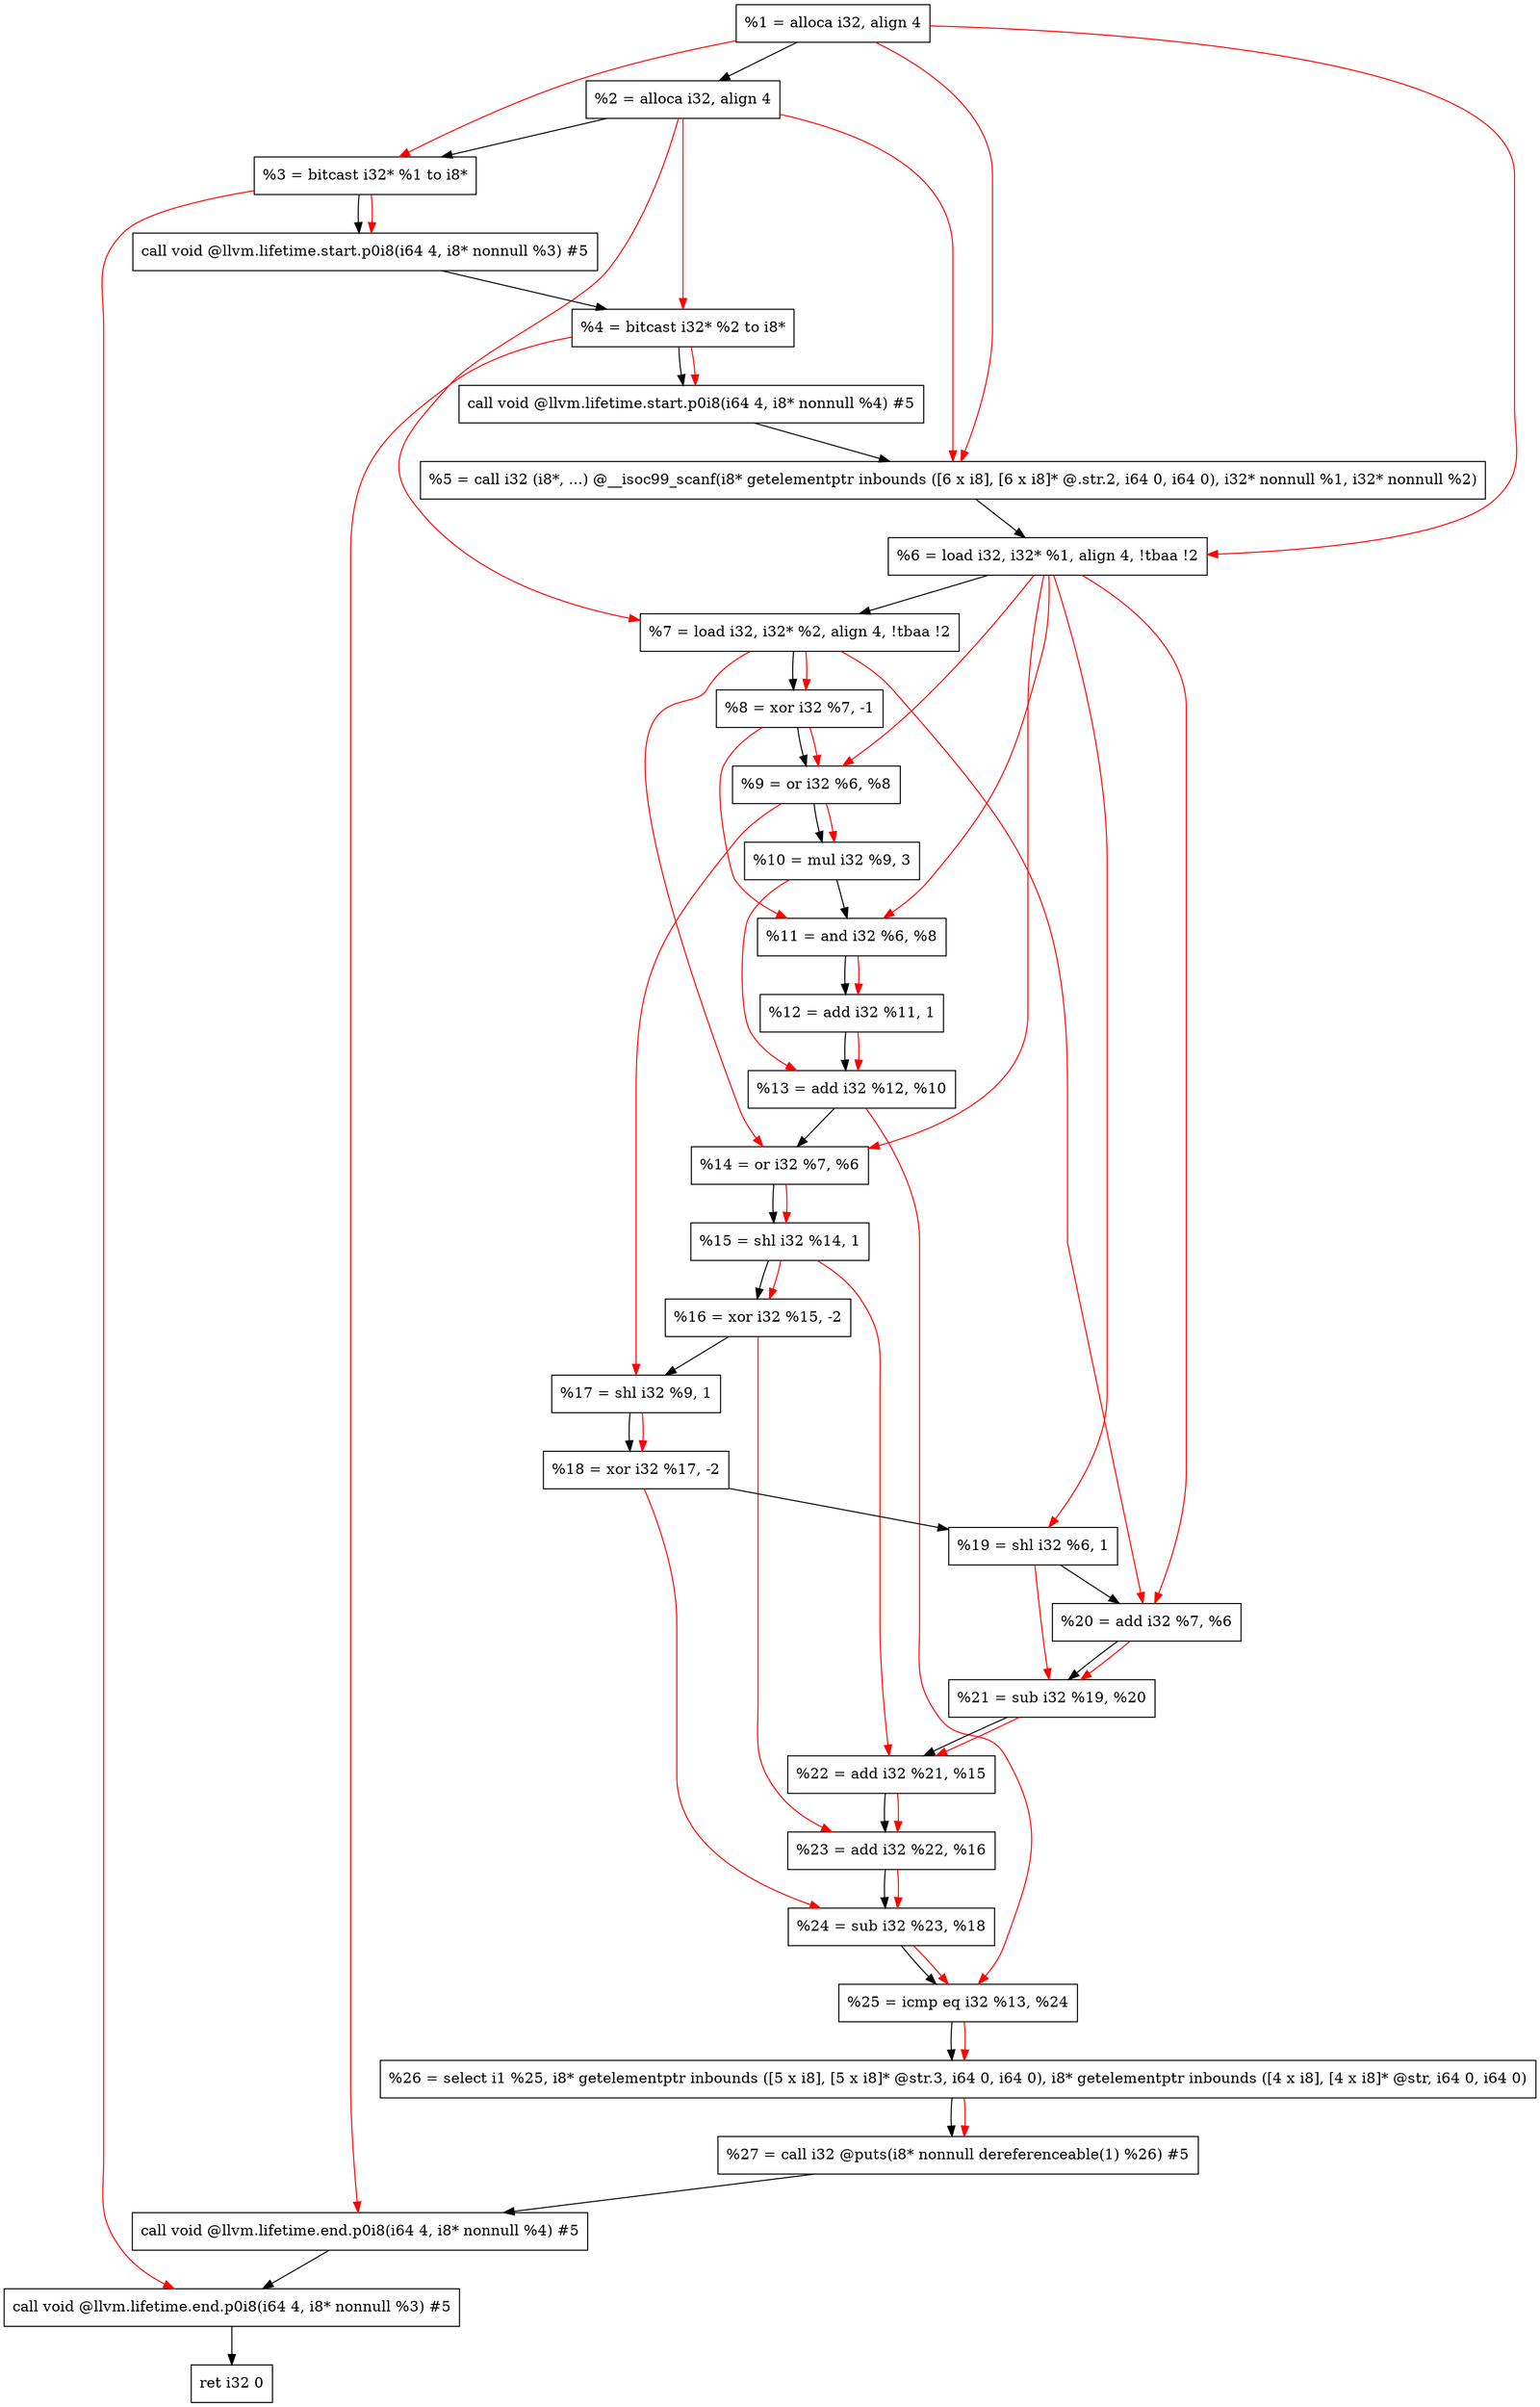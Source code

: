 digraph "DFG for'main' function" {
	Node0x1e1f938[shape=record, label="  %1 = alloca i32, align 4"];
	Node0x1e1f9b8[shape=record, label="  %2 = alloca i32, align 4"];
	Node0x1e1fa48[shape=record, label="  %3 = bitcast i32* %1 to i8*"];
	Node0x1e1fea8[shape=record, label="  call void @llvm.lifetime.start.p0i8(i64 4, i8* nonnull %3) #5"];
	Node0x1e1ff88[shape=record, label="  %4 = bitcast i32* %2 to i8*"];
	Node0x1e200a8[shape=record, label="  call void @llvm.lifetime.start.p0i8(i64 4, i8* nonnull %4) #5"];
	Node0x1e202e0[shape=record, label="  %5 = call i32 (i8*, ...) @__isoc99_scanf(i8* getelementptr inbounds ([6 x i8], [6 x i8]* @.str.2, i64 0, i64 0), i32* nonnull %1, i32* nonnull %2)"];
	Node0x1e20398[shape=record, label="  %6 = load i32, i32* %1, align 4, !tbaa !2"];
	Node0x1e21308[shape=record, label="  %7 = load i32, i32* %2, align 4, !tbaa !2"];
	Node0x1e21990[shape=record, label="  %8 = xor i32 %7, -1"];
	Node0x1e21a00[shape=record, label="  %9 = or i32 %6, %8"];
	Node0x1e21a70[shape=record, label="  %10 = mul i32 %9, 3"];
	Node0x1e21ae0[shape=record, label="  %11 = and i32 %6, %8"];
	Node0x1e21b50[shape=record, label="  %12 = add i32 %11, 1"];
	Node0x1e21bc0[shape=record, label="  %13 = add i32 %12, %10"];
	Node0x1e21c30[shape=record, label="  %14 = or i32 %7, %6"];
	Node0x1e21ca0[shape=record, label="  %15 = shl i32 %14, 1"];
	Node0x1e21d10[shape=record, label="  %16 = xor i32 %15, -2"];
	Node0x1e21d80[shape=record, label="  %17 = shl i32 %9, 1"];
	Node0x1e21df0[shape=record, label="  %18 = xor i32 %17, -2"];
	Node0x1e21e60[shape=record, label="  %19 = shl i32 %6, 1"];
	Node0x1e21ed0[shape=record, label="  %20 = add i32 %7, %6"];
	Node0x1e21f40[shape=record, label="  %21 = sub i32 %19, %20"];
	Node0x1e21fb0[shape=record, label="  %22 = add i32 %21, %15"];
	Node0x1e22020[shape=record, label="  %23 = add i32 %22, %16"];
	Node0x1e22090[shape=record, label="  %24 = sub i32 %23, %18"];
	Node0x1e22100[shape=record, label="  %25 = icmp eq i32 %13, %24"];
	Node0x1dc09d8[shape=record, label="  %26 = select i1 %25, i8* getelementptr inbounds ([5 x i8], [5 x i8]* @str.3, i64 0, i64 0), i8* getelementptr inbounds ([4 x i8], [4 x i8]* @str, i64 0, i64 0)"];
	Node0x1e22190[shape=record, label="  %27 = call i32 @puts(i8* nonnull dereferenceable(1) %26) #5"];
	Node0x1e223e8[shape=record, label="  call void @llvm.lifetime.end.p0i8(i64 4, i8* nonnull %4) #5"];
	Node0x1e22548[shape=record, label="  call void @llvm.lifetime.end.p0i8(i64 4, i8* nonnull %3) #5"];
	Node0x1e22608[shape=record, label="  ret i32 0"];
	Node0x1e1f938 -> Node0x1e1f9b8;
	Node0x1e1f9b8 -> Node0x1e1fa48;
	Node0x1e1fa48 -> Node0x1e1fea8;
	Node0x1e1fea8 -> Node0x1e1ff88;
	Node0x1e1ff88 -> Node0x1e200a8;
	Node0x1e200a8 -> Node0x1e202e0;
	Node0x1e202e0 -> Node0x1e20398;
	Node0x1e20398 -> Node0x1e21308;
	Node0x1e21308 -> Node0x1e21990;
	Node0x1e21990 -> Node0x1e21a00;
	Node0x1e21a00 -> Node0x1e21a70;
	Node0x1e21a70 -> Node0x1e21ae0;
	Node0x1e21ae0 -> Node0x1e21b50;
	Node0x1e21b50 -> Node0x1e21bc0;
	Node0x1e21bc0 -> Node0x1e21c30;
	Node0x1e21c30 -> Node0x1e21ca0;
	Node0x1e21ca0 -> Node0x1e21d10;
	Node0x1e21d10 -> Node0x1e21d80;
	Node0x1e21d80 -> Node0x1e21df0;
	Node0x1e21df0 -> Node0x1e21e60;
	Node0x1e21e60 -> Node0x1e21ed0;
	Node0x1e21ed0 -> Node0x1e21f40;
	Node0x1e21f40 -> Node0x1e21fb0;
	Node0x1e21fb0 -> Node0x1e22020;
	Node0x1e22020 -> Node0x1e22090;
	Node0x1e22090 -> Node0x1e22100;
	Node0x1e22100 -> Node0x1dc09d8;
	Node0x1dc09d8 -> Node0x1e22190;
	Node0x1e22190 -> Node0x1e223e8;
	Node0x1e223e8 -> Node0x1e22548;
	Node0x1e22548 -> Node0x1e22608;
edge [color=red]
	Node0x1e1f938 -> Node0x1e1fa48;
	Node0x1e1fa48 -> Node0x1e1fea8;
	Node0x1e1f9b8 -> Node0x1e1ff88;
	Node0x1e1ff88 -> Node0x1e200a8;
	Node0x1e1f938 -> Node0x1e202e0;
	Node0x1e1f9b8 -> Node0x1e202e0;
	Node0x1e1f938 -> Node0x1e20398;
	Node0x1e1f9b8 -> Node0x1e21308;
	Node0x1e21308 -> Node0x1e21990;
	Node0x1e20398 -> Node0x1e21a00;
	Node0x1e21990 -> Node0x1e21a00;
	Node0x1e21a00 -> Node0x1e21a70;
	Node0x1e20398 -> Node0x1e21ae0;
	Node0x1e21990 -> Node0x1e21ae0;
	Node0x1e21ae0 -> Node0x1e21b50;
	Node0x1e21b50 -> Node0x1e21bc0;
	Node0x1e21a70 -> Node0x1e21bc0;
	Node0x1e21308 -> Node0x1e21c30;
	Node0x1e20398 -> Node0x1e21c30;
	Node0x1e21c30 -> Node0x1e21ca0;
	Node0x1e21ca0 -> Node0x1e21d10;
	Node0x1e21a00 -> Node0x1e21d80;
	Node0x1e21d80 -> Node0x1e21df0;
	Node0x1e20398 -> Node0x1e21e60;
	Node0x1e21308 -> Node0x1e21ed0;
	Node0x1e20398 -> Node0x1e21ed0;
	Node0x1e21e60 -> Node0x1e21f40;
	Node0x1e21ed0 -> Node0x1e21f40;
	Node0x1e21f40 -> Node0x1e21fb0;
	Node0x1e21ca0 -> Node0x1e21fb0;
	Node0x1e21fb0 -> Node0x1e22020;
	Node0x1e21d10 -> Node0x1e22020;
	Node0x1e22020 -> Node0x1e22090;
	Node0x1e21df0 -> Node0x1e22090;
	Node0x1e21bc0 -> Node0x1e22100;
	Node0x1e22090 -> Node0x1e22100;
	Node0x1e22100 -> Node0x1dc09d8;
	Node0x1dc09d8 -> Node0x1e22190;
	Node0x1e1ff88 -> Node0x1e223e8;
	Node0x1e1fa48 -> Node0x1e22548;
}
